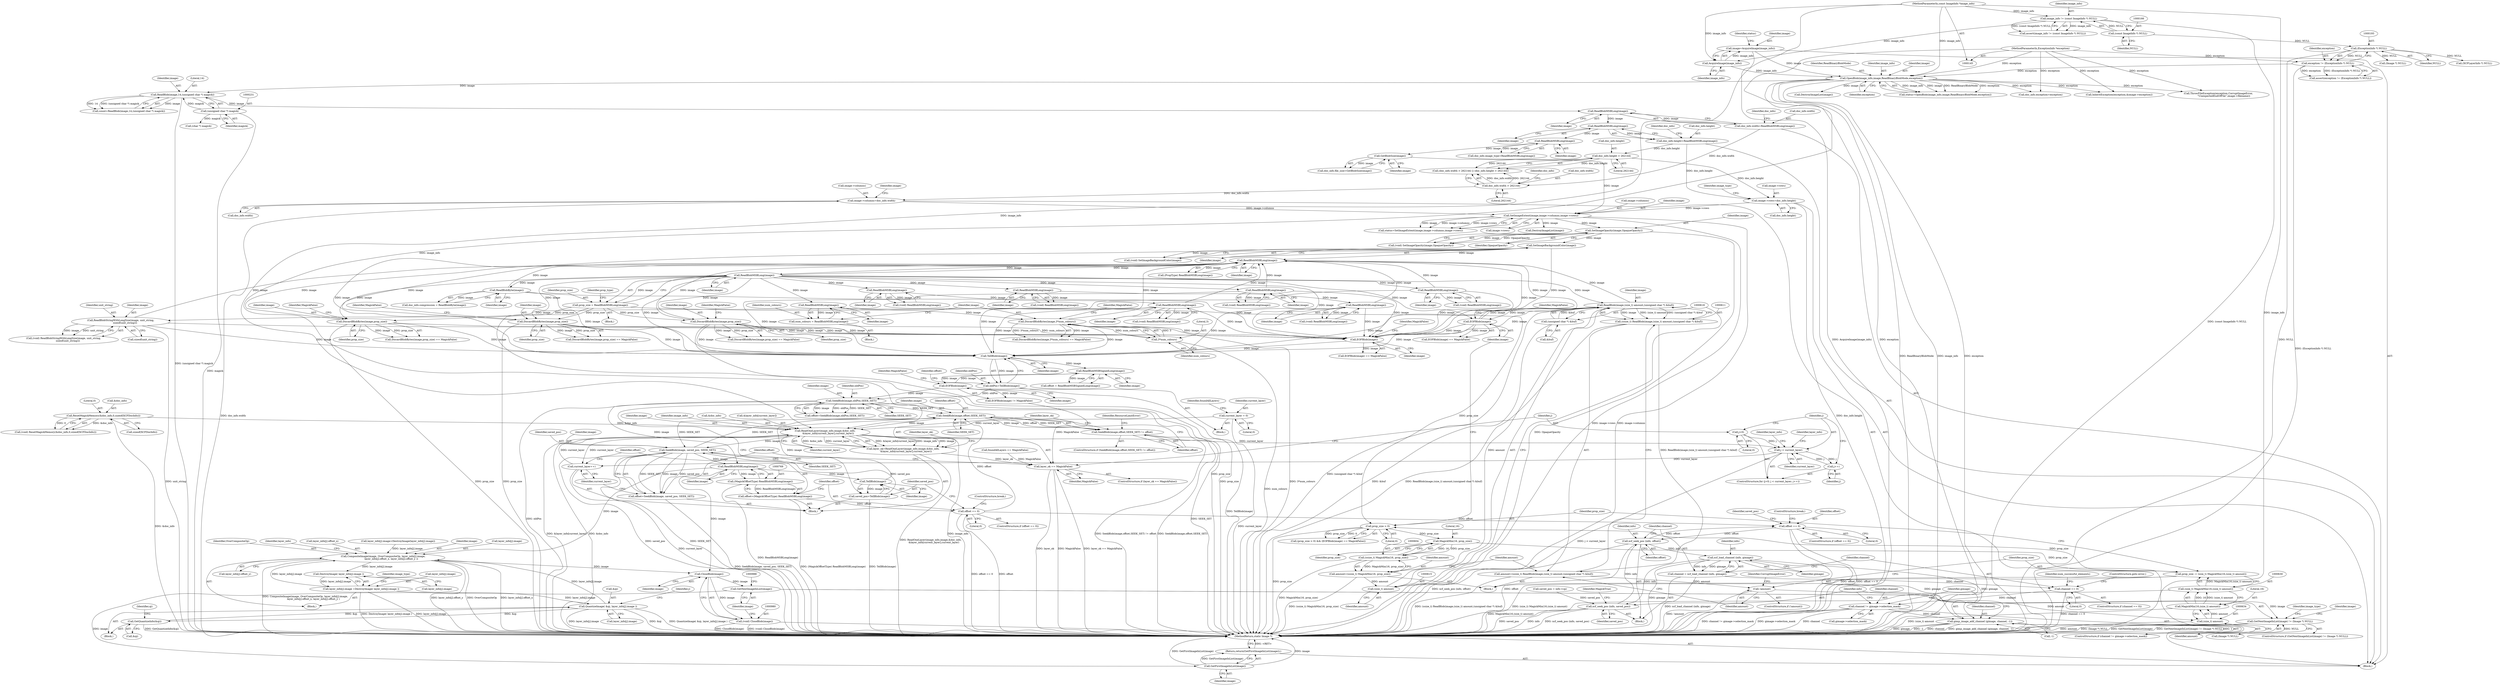 digraph "0_ImageMagick_d31fec57e9dfb0516deead2053a856e3c71e9751@pointer" {
"1000783" [label="(Call,SeekBlob(image,offset,SEEK_SET))"];
"1000779" [label="(Call,TellBlob(image))"];
"1000770" [label="(Call,ReadBlobMSBLong(image))"];
"1000718" [label="(Call,SeekBlob(image,oldPos,SEEK_SET))"];
"1000696" [label="(Call,EOFBlob(image))"];
"1000682" [label="(Call,ReadBlobMSBSignedLong(image))"];
"1000674" [label="(Call,TellBlob(image))"];
"1000383" [label="(Call,SetImageBackgroundColor(image))"];
"1000378" [label="(Call,SetImageOpacity(image,OpaqueOpacity))"];
"1000332" [label="(Call,SetImageExtent(image,image->columns,image->rows))"];
"1000318" [label="(Call,GetBlobSize(image))"];
"1000293" [label="(Call,ReadBlobMSBLong(image))"];
"1000272" [label="(Call,ReadBlobMSBLong(image))"];
"1000266" [label="(Call,ReadBlobMSBLong(image))"];
"1000227" [label="(Call,ReadBlob(image,14,(unsigned char *) magick))"];
"1000207" [label="(Call,OpenBlob(image_info,image,ReadBinaryBlobMode,exception))"];
"1000203" [label="(Call,AcquireImage(image_info))"];
"1000163" [label="(Call,image_info != (const ImageInfo *) NULL)"];
"1000146" [label="(MethodParameterIn,const ImageInfo *image_info)"];
"1000165" [label="(Call,(const ImageInfo *) NULL)"];
"1000201" [label="(Call,image=AcquireImage(image_info))"];
"1000190" [label="(Call,exception != (ExceptionInfo *) NULL)"];
"1000147" [label="(MethodParameterIn,ExceptionInfo *exception)"];
"1000192" [label="(Call,(ExceptionInfo *) NULL)"];
"1000230" [label="(Call,(unsigned char *) magick)"];
"1000295" [label="(Call,image->columns=doc_info.width)"];
"1000276" [label="(Call,doc_info.width > 262144)"];
"1000262" [label="(Call,doc_info.width=ReadBlobMSBLong(image))"];
"1000302" [label="(Call,image->rows=doc_info.height)"];
"1000281" [label="(Call,doc_info.height > 262144)"];
"1000268" [label="(Call,doc_info.height=ReadBlobMSBLong(image))"];
"1000612" [label="(Call,ReadBlob(image,(size_t) amount,(unsigned char *) &buf))"];
"1000597" [label="(Call,EOFBlob(image))"];
"1000405" [label="(Call,ReadBlobMSBLong(image))"];
"1000400" [label="(Call,ReadBlobMSBLong(image))"];
"1000391" [label="(Call,EOFBlob(image))"];
"1000518" [label="(Call,DiscardBlobBytes(image,prop_size))"];
"1000403" [label="(Call,prop_size = ReadBlobMSBLong(image))"];
"1000424" [label="(Call,DiscardBlobBytes(image,3*num_colours))"];
"1000420" [label="(Call,ReadBlobMSBLong(image))"];
"1000426" [label="(Call,3*num_colours)"];
"1000418" [label="(Call,num_colours = ReadBlobMSBLong(image))"];
"1000581" [label="(Call,ReadBlobStringWithLongSize(image, unit_string,\n           sizeof(unit_string)))"];
"1000568" [label="(Call,ReadBlobMSBLong(image))"];
"1000564" [label="(Call,ReadBlobMSBLong(image))"];
"1000504" [label="(Call,ReadBlobMSBLong(image))"];
"1000500" [label="(Call,ReadBlobMSBLong(image))"];
"1000544" [label="(Call,DiscardBlobBytes(image,prop_size))"];
"1000447" [label="(Call,ReadBlobByte(image))"];
"1000537" [label="(Call,ReadBlobMSBLong(image))"];
"1000481" [label="(Call,DiscardBlobBytes(image,prop_size))"];
"1000511" [label="(Call,ReadBlobMSBLong(image))"];
"1000614" [label="(Call,(size_t) amount)"];
"1000601" [label="(Call,amount=(ssize_t) MagickMin(16, prop_size))"];
"1000603" [label="(Call,(ssize_t) MagickMin(16, prop_size))"];
"1000605" [label="(Call,MagickMin(16, prop_size))"];
"1000593" [label="(Call,prop_size > 0)"];
"1000627" [label="(Call,prop_size -= (size_t) MagickMin(16,(size_t) amount))"];
"1000629" [label="(Call,(size_t) MagickMin(16,(size_t) amount))"];
"1000631" [label="(Call,MagickMin(16,(size_t) amount))"];
"1000633" [label="(Call,(size_t) amount)"];
"1000622" [label="(Call,!amount)"];
"1000608" [label="(Call,amount=(ssize_t) ReadBlob(image,(size_t) amount,(unsigned char *) &buf))"];
"1000610" [label="(Call,(ssize_t) ReadBlob(image,(size_t) amount,(unsigned char *) &buf))"];
"1000617" [label="(Call,(unsigned char *) &buf)"];
"1000672" [label="(Call,oldPos=TellBlob(image))"];
"1000841" [label="(Call,SeekBlob(image, saved_pos, SEEK_SET))"];
"1000793" [label="(Call,ReadOneLayer(image_info,image,&doc_info,\n        &layer_info[current_layer],current_layer))"];
"1000783" [label="(Call,SeekBlob(image,offset,SEEK_SET))"];
"1000773" [label="(Call,offset == 0)"];
"1000766" [label="(Call,offset=(MagickOffsetType) ReadBlobMSBLong(image))"];
"1000768" [label="(Call,(MagickOffsetType) ReadBlobMSBLong(image))"];
"1000251" [label="(Call,ResetMagickMemory(&doc_info,0,sizeof(XCFDocInfo)))"];
"1000660" [label="(Call,current_layer = 0)"];
"1000845" [label="(Call,current_layer++)"];
"1000813" [label="(Call,j < current_layer)"];
"1000816" [label="(Call,j++)"];
"1000810" [label="(Call,j=0)"];
"1000777" [label="(Call,saved_pos=TellBlob(image))"];
"1000782" [label="(Call,SeekBlob(image,offset,SEEK_SET) != offset)"];
"1000791" [label="(Call,layer_ok=ReadOneLayer(image_info,image,&doc_info,\n        &layer_info[current_layer],current_layer))"];
"1000804" [label="(Call,layer_ok == MagickFalse)"];
"1000941" [label="(Call,offset == 0)"];
"1000950" [label="(Call,xcf_seek_pos (info, offset))"];
"1000955" [label="(Call,xcf_load_channel (info, gimage))"];
"1000953" [label="(Call,channel = xcf_load_channel (info, gimage))"];
"1000959" [label="(Call,channel == 0)"];
"1000966" [label="(Call,channel != gimage->selection_mask)"];
"1000971" [label="(Call,gimp_image_add_channel (gimage, channel, -1))"];
"1000976" [label="(Call,xcf_seek_pos (info, saved_pos))"];
"1000868" [label="(Call,CompositeImage(image, OverCompositeOp, layer_info[j].image,\n                     layer_info[j].offset_x, layer_info[j].offset_y ))"];
"1000892" [label="(Call,DestroyImage( layer_info[j].image ))"];
"1000886" [label="(Call,layer_info[j].image =DestroyImage( layer_info[j].image ))"];
"1000912" [label="(Call,QuantizeImage( &qi, layer_info[j].image ))"];
"1000904" [label="(Call,GetQuantizeInfo(&qi))"];
"1000981" [label="(Call,CloseBlob(image))"];
"1000979" [label="(Call,(void) CloseBlob(image))"];
"1000985" [label="(Call,GetNextImageInList(image))"];
"1000984" [label="(Call,GetNextImageInList(image) != (Image *) NULL)"];
"1001004" [label="(Call,GetFirstImageInList(image))"];
"1001003" [label="(Return,return(GetFirstImageInList(image));)"];
"1000839" [label="(Call,offset=SeekBlob(image, saved_pos, SEEK_SET))"];
"1000791" [label="(Call,layer_ok=ReadOneLayer(image_info,image,&doc_info,\n        &layer_info[current_layer],current_layer))"];
"1000943" [label="(Literal,0)"];
"1000609" [label="(Identifier,amount)"];
"1000673" [label="(Identifier,oldPos)"];
"1000429" [label="(Identifier,MagickFalse)"];
"1000794" [label="(Identifier,image_info)"];
"1000294" [label="(Identifier,image)"];
"1000928" [label="(Block,)"];
"1000562" [label="(Call,(void) ReadBlobMSBLong(image))"];
"1000521" [label="(Identifier,MagickFalse)"];
"1000219" [label="(Call,DestroyImageList(image))"];
"1000240" [label="(Call,(char *) magick)"];
"1000334" [label="(Call,image->columns)"];
"1000276" [label="(Call,doc_info.width > 262144)"];
"1000986" [label="(Identifier,image)"];
"1000204" [label="(Identifier,image_info)"];
"1000392" [label="(Identifier,image)"];
"1000384" [label="(Identifier,image)"];
"1000621" [label="(ControlStructure,if (!amount))"];
"1000981" [label="(Call,CloseBlob(image))"];
"1000613" [label="(Identifier,image)"];
"1000547" [label="(Identifier,MagickFalse)"];
"1000842" [label="(Identifier,image)"];
"1000811" [label="(Identifier,j)"];
"1000953" [label="(Call,channel = xcf_load_channel (info, gimage))"];
"1000447" [label="(Call,ReadBlobByte(image))"];
"1000579" [label="(Call,(void) ReadBlobStringWithLongSize(image, unit_string,\n           sizeof(unit_string)))"];
"1000581" [label="(Call,ReadBlobStringWithLongSize(image, unit_string,\n           sizeof(unit_string)))"];
"1000254" [label="(Literal,0)"];
"1000296" [label="(Call,image->columns)"];
"1000682" [label="(Call,ReadBlobMSBSignedLong(image))"];
"1000211" [label="(Identifier,exception)"];
"1000806" [label="(Identifier,MagickFalse)"];
"1000383" [label="(Call,SetImageBackgroundColor(image))"];
"1000337" [label="(Call,image->rows)"];
"1000566" [label="(Call,(void) ReadBlobMSBLong(image))"];
"1000629" [label="(Call,(size_t) MagickMin(16,(size_t) amount))"];
"1000802" [label="(Identifier,current_layer)"];
"1000222" [label="(Call,(Image *) NULL)"];
"1000786" [label="(Identifier,SEEK_SET)"];
"1000821" [label="(Identifier,layer_info)"];
"1000983" [label="(ControlStructure,if (GetNextImageInList(image) != (Image *) NULL))"];
"1000376" [label="(Call,(void) SetImageOpacity(image,OpaqueOpacity))"];
"1000787" [label="(Identifier,offset)"];
"1000314" [label="(Call,doc_info.file_size=GetBlobSize(image))"];
"1000502" [label="(Call,(void) ReadBlobMSBLong(image))"];
"1000960" [label="(Identifier,channel)"];
"1000675" [label="(Identifier,image)"];
"1000268" [label="(Call,doc_info.height=ReadBlobMSBLong(image))"];
"1000249" [label="(Call,(void) ResetMagickMemory(&doc_info,0,sizeof(XCFDocInfo)))"];
"1000904" [label="(Call,GetQuantizeInfo(&qi))"];
"1000192" [label="(Call,(ExceptionInfo *) NULL)"];
"1000252" [label="(Call,&doc_info)"];
"1000546" [label="(Identifier,prop_size)"];
"1000957" [label="(Identifier,gimage)"];
"1000951" [label="(Identifier,info)"];
"1000869" [label="(Identifier,image)"];
"1000665" [label="(Identifier,foundAllLayers)"];
"1000282" [label="(Call,doc_info.height)"];
"1000228" [label="(Identifier,image)"];
"1000448" [label="(Identifier,image)"];
"1000982" [label="(Identifier,image)"];
"1000867" [label="(Block,)"];
"1000394" [label="(Block,)"];
"1000909" [label="(Identifier,qi)"];
"1000804" [label="(Call,layer_ok == MagickFalse)"];
"1000483" [label="(Identifier,prop_size)"];
"1000538" [label="(Identifier,image)"];
"1000270" [label="(Identifier,doc_info)"];
"1000913" [label="(Call,&qi)"];
"1000537" [label="(Call,ReadBlobMSBLong(image))"];
"1000945" [label="(Call,saved_pos = info->cp)"];
"1000594" [label="(Identifier,prop_size)"];
"1000608" [label="(Call,amount=(ssize_t) ReadBlob(image,(size_t) amount,(unsigned char *) &buf))"];
"1000839" [label="(Call,offset=SeekBlob(image, saved_pos, SEEK_SET))"];
"1000840" [label="(Identifier,offset)"];
"1000979" [label="(Call,(void) CloseBlob(image))"];
"1000766" [label="(Call,offset=(MagickOffsetType) ReadBlobMSBLong(image))"];
"1000795" [label="(Identifier,image)"];
"1000511" [label="(Call,ReadBlobMSBLong(image))"];
"1000796" [label="(Call,&doc_info)"];
"1000418" [label="(Call,num_colours = ReadBlobMSBLong(image))"];
"1000205" [label="(Call,status=OpenBlob(image_info,image,ReadBinaryBlobMode,exception))"];
"1000661" [label="(Identifier,current_layer)"];
"1000592" [label="(Call,(prop_size > 0) && (EOFBlob(image) == MagickFalse))"];
"1000956" [label="(Identifier,info)"];
"1000605" [label="(Call,MagickMin(16, prop_size))"];
"1000793" [label="(Call,ReadOneLayer(image_info,image,&doc_info,\n        &layer_info[current_layer],current_layer))"];
"1000628" [label="(Identifier,prop_size)"];
"1000535" [label="(Call,(void) ReadBlobMSBLong(image))"];
"1000602" [label="(Identifier,amount)"];
"1000568" [label="(Call,ReadBlobMSBLong(image))"];
"1000708" [label="(Call,foundAllLayers == MagickFalse)"];
"1000295" [label="(Call,image->columns=doc_info.width)"];
"1000425" [label="(Identifier,image)"];
"1000784" [label="(Identifier,image)"];
"1000831" [label="(Identifier,layer_info)"];
"1000498" [label="(Call,(void) ReadBlobMSBLong(image))"];
"1000927" [label="(Identifier,MagickTrue)"];
"1000420" [label="(Call,ReadBlobMSBLong(image))"];
"1000482" [label="(Identifier,image)"];
"1000481" [label="(Call,DiscardBlobBytes(image,prop_size))"];
"1000191" [label="(Identifier,exception)"];
"1000167" [label="(Identifier,NULL)"];
"1000859" [label="(Identifier,j)"];
"1000843" [label="(Identifier,saved_pos)"];
"1000190" [label="(Call,exception != (ExceptionInfo *) NULL)"];
"1000810" [label="(Call,j=0)"];
"1000512" [label="(Identifier,image)"];
"1000633" [label="(Call,(size_t) amount)"];
"1000789" [label="(Identifier,ResourceLimitError)"];
"1000962" [label="(ControlStructure,goto error;)"];
"1000940" [label="(ControlStructure,if (offset == 0))"];
"1000768" [label="(Call,(MagickOffsetType) ReadBlobMSBLong(image))"];
"1000612" [label="(Call,ReadBlob(image,(size_t) amount,(unsigned char *) &buf))"];
"1000225" [label="(Call,count=ReadBlob(image,14,(unsigned char *) magick))"];
"1000775" [label="(Literal,0)"];
"1000658" [label="(Block,)"];
"1000900" [label="(Identifier,image_type)"];
"1000700" [label="(Call,ThrowFileException(exception,CorruptImageError,\n              \"UnexpectedEndOfFile\",image->filename))"];
"1000871" [label="(Call,layer_info[j].image)"];
"1000695" [label="(Call,EOFBlob(image) != MagickFalse)"];
"1000400" [label="(Call,ReadBlobMSBLong(image))"];
"1000780" [label="(Identifier,image)"];
"1000977" [label="(Identifier,info)"];
"1000616" [label="(Identifier,amount)"];
"1000985" [label="(Call,GetNextImageInList(image))"];
"1000966" [label="(Call,channel != gimage->selection_mask)"];
"1000870" [label="(Identifier,OverCompositeOp)"];
"1000206" [label="(Identifier,status)"];
"1000846" [label="(Identifier,current_layer)"];
"1000803" [label="(ControlStructure,if (layer_ok == MagickFalse))"];
"1000955" [label="(Call,xcf_load_channel (info, gimage))"];
"1000544" [label="(Call,DiscardBlobBytes(image,prop_size))"];
"1000257" [label="(Call,doc_info.exception=exception)"];
"1000805" [label="(Identifier,layer_ok)"];
"1000868" [label="(Call,CompositeImage(image, OverCompositeOp, layer_info[j].image,\n                     layer_info[j].offset_x, layer_info[j].offset_y ))"];
"1000893" [label="(Call,layer_info[j].image)"];
"1000424" [label="(Call,DiscardBlobBytes(image,3*num_colours))"];
"1000777" [label="(Call,saved_pos=TellBlob(image))"];
"1000319" [label="(Identifier,image)"];
"1000844" [label="(Identifier,SEEK_SET)"];
"1000781" [label="(ControlStructure,if (SeekBlob(image,offset,SEEK_SET) != offset))"];
"1000210" [label="(Identifier,ReadBinaryBlobMode)"];
"1000391" [label="(Call,EOFBlob(image))"];
"1000672" [label="(Call,oldPos=TellBlob(image))"];
"1000519" [label="(Identifier,image)"];
"1000421" [label="(Identifier,image)"];
"1000403" [label="(Call,prop_size = ReadBlobMSBLong(image))"];
"1000972" [label="(Identifier,gimage)"];
"1001005" [label="(Identifier,image)"];
"1000208" [label="(Identifier,image_info)"];
"1000163" [label="(Call,image_info != (const ImageInfo *) NULL)"];
"1000603" [label="(Call,(ssize_t) MagickMin(16, prop_size))"];
"1000798" [label="(Call,&layer_info[current_layer])"];
"1000778" [label="(Identifier,saved_pos)"];
"1000720" [label="(Identifier,oldPos)"];
"1000545" [label="(Identifier,image)"];
"1000378" [label="(Call,SetImageOpacity(image,OpaqueOpacity))"];
"1000405" [label="(Call,ReadBlobMSBLong(image))"];
"1000976" [label="(Call,xcf_seek_pos (info, saved_pos))"];
"1000289" [label="(Call,doc_info.image_type=ReadBlobMSBLong(image))"];
"1000505" [label="(Identifier,image)"];
"1000310" [label="(Identifier,image_type)"];
"1000500" [label="(Call,ReadBlobMSBLong(image))"];
"1000771" [label="(Identifier,image)"];
"1000600" [label="(Block,)"];
"1000148" [label="(Block,)"];
"1000785" [label="(Identifier,offset)"];
"1000345" [label="(Call,InheritException(exception,&image->exception))"];
"1000767" [label="(Identifier,offset)"];
"1000293" [label="(Call,ReadBlobMSBLong(image))"];
"1000779" [label="(Call,TellBlob(image))"];
"1000813" [label="(Call,j < current_layer)"];
"1000509" [label="(Call,(void) ReadBlobMSBLong(image))"];
"1000625" [label="(Identifier,CorruptImageError)"];
"1000584" [label="(Call,sizeof(unit_string))"];
"1000569" [label="(Identifier,image)"];
"1000782" [label="(Call,SeekBlob(image,offset,SEEK_SET) != offset)"];
"1000993" [label="(Identifier,image)"];
"1000631" [label="(Call,MagickMin(16,(size_t) amount))"];
"1000770" [label="(Call,ReadBlobMSBLong(image))"];
"1000958" [label="(ControlStructure,if (channel == 0))"];
"1000404" [label="(Identifier,prop_size)"];
"1000281" [label="(Call,doc_info.height > 262144)"];
"1000614" [label="(Call,(size_t) amount)"];
"1000207" [label="(Call,OpenBlob(image_info,image,ReadBinaryBlobMode,exception))"];
"1000718" [label="(Call,SeekBlob(image,oldPos,SEEK_SET))"];
"1000273" [label="(Identifier,image)"];
"1000632" [label="(Literal,16)"];
"1000147" [label="(MethodParameterIn,ExceptionInfo *exception)"];
"1000964" [label="(Identifier,num_successful_elements)"];
"1000660" [label="(Call,current_layer = 0)"];
"1000423" [label="(Call,DiscardBlobBytes(image,3*num_colours) == MagickFalse)"];
"1000841" [label="(Call,SeekBlob(image, saved_pos, SEEK_SET))"];
"1000501" [label="(Identifier,image)"];
"1000617" [label="(Call,(unsigned char *) &buf)"];
"1000815" [label="(Identifier,current_layer)"];
"1000902" [label="(Block,)"];
"1000681" [label="(Identifier,offset)"];
"1000697" [label="(Identifier,image)"];
"1000635" [label="(Identifier,amount)"];
"1000776" [label="(ControlStructure,break;)"];
"1000889" [label="(Identifier,layer_info)"];
"1000232" [label="(Identifier,magick)"];
"1000696" [label="(Call,EOFBlob(image))"];
"1000597" [label="(Call,EOFBlob(image))"];
"1000606" [label="(Literal,16)"];
"1000255" [label="(Call,sizeof(XCFDocInfo))"];
"1000978" [label="(Identifier,saved_pos)"];
"1000662" [label="(Literal,0)"];
"1000886" [label="(Call,layer_info[j].image =DestroyImage( layer_info[j].image ))"];
"1000973" [label="(Identifier,channel)"];
"1000443" [label="(Call,doc_info.compression = ReadBlobByte(image))"];
"1000809" [label="(ControlStructure,for (j=0; j < current_layer; j++))"];
"1000721" [label="(Identifier,SEEK_SET)"];
"1000816" [label="(Call,j++)"];
"1000209" [label="(Identifier,image)"];
"1000987" [label="(Call,(Image *) NULL)"];
"1000262" [label="(Call,doc_info.width=ReadBlobMSBLong(image))"];
"1000946" [label="(Identifier,saved_pos)"];
"1000719" [label="(Identifier,image)"];
"1000674" [label="(Call,TellBlob(image))"];
"1000716" [label="(Call,offset=SeekBlob(image,oldPos,SEEK_SET))"];
"1000564" [label="(Call,ReadBlobMSBLong(image))"];
"1000876" [label="(Call,layer_info[j].offset_x)"];
"1000984" [label="(Call,GetNextImageInList(image) != (Image *) NULL)"];
"1000230" [label="(Call,(unsigned char *) magick)"];
"1000623" [label="(Identifier,amount)"];
"1000683" [label="(Identifier,image)"];
"1000974" [label="(Call,-1)"];
"1000598" [label="(Identifier,image)"];
"1000201" [label="(Call,image=AcquireImage(image_info))"];
"1001003" [label="(Return,return(GetFirstImageInList(image));)"];
"1000189" [label="(Call,assert(exception != (ExceptionInfo *) NULL))"];
"1000269" [label="(Call,doc_info.height)"];
"1000817" [label="(Identifier,j)"];
"1000698" [label="(Identifier,MagickFalse)"];
"1000814" [label="(Identifier,j)"];
"1000772" [label="(ControlStructure,if (offset == 0))"];
"1000275" [label="(Call,(doc_info.width > 262144) || (doc_info.height > 262144))"];
"1000504" [label="(Call,ReadBlobMSBLong(image))"];
"1000950" [label="(Call,xcf_seek_pos (info, offset))"];
"1000398" [label="(Call,(PropType) ReadBlobMSBLong(image))"];
"1000419" [label="(Identifier,num_colours)"];
"1000627" [label="(Call,prop_size -= (size_t) MagickMin(16,(size_t) amount))"];
"1000792" [label="(Identifier,layer_ok)"];
"1000607" [label="(Identifier,prop_size)"];
"1000596" [label="(Call,EOFBlob(image) == MagickFalse)"];
"1000996" [label="(Identifier,image_type)"];
"1000303" [label="(Call,image->rows)"];
"1000304" [label="(Identifier,image)"];
"1000480" [label="(Call,DiscardBlobBytes(image,prop_size) == MagickFalse)"];
"1000283" [label="(Identifier,doc_info)"];
"1000484" [label="(Identifier,MagickFalse)"];
"1000333" [label="(Identifier,image)"];
"1000227" [label="(Call,ReadBlob(image,14,(unsigned char *) magick))"];
"1000593" [label="(Call,prop_size > 0)"];
"1000905" [label="(Call,&qi)"];
"1000543" [label="(Call,DiscardBlobBytes(image,prop_size) == MagickFalse)"];
"1000915" [label="(Call,layer_info[j].image)"];
"1000967" [label="(Identifier,channel)"];
"1000912" [label="(Call,QuantizeImage( &qi, layer_info[j].image ))"];
"1000595" [label="(Literal,0)"];
"1000272" [label="(Call,ReadBlobMSBLong(image))"];
"1000251" [label="(Call,ResetMagickMemory(&doc_info,0,sizeof(XCFDocInfo)))"];
"1000941" [label="(Call,offset == 0)"];
"1000783" [label="(Call,SeekBlob(image,offset,SEEK_SET))"];
"1000773" [label="(Call,offset == 0)"];
"1000401" [label="(Identifier,image)"];
"1000565" [label="(Identifier,image)"];
"1000203" [label="(Call,AcquireImage(image_info))"];
"1000390" [label="(Call,EOFBlob(image) == MagickFalse)"];
"1000599" [label="(Identifier,MagickFalse)"];
"1000845" [label="(Call,current_layer++)"];
"1000622" [label="(Call,!amount)"];
"1000162" [label="(Call,assert(image_info != (const ImageInfo *) NULL))"];
"1000517" [label="(Call,DiscardBlobBytes(image,prop_size) == MagickFalse)"];
"1000954" [label="(Identifier,channel)"];
"1000680" [label="(Call,offset = ReadBlobMSBSignedLong(image))"];
"1000299" [label="(Call,doc_info.width)"];
"1000267" [label="(Identifier,image)"];
"1000971" [label="(Call,gimp_image_add_channel (gimage, channel, -1))"];
"1000285" [label="(Literal,262144)"];
"1000944" [label="(ControlStructure,break;)"];
"1000352" [label="(Call,DestroyImageList(image))"];
"1000164" [label="(Identifier,image_info)"];
"1000619" [label="(Call,&buf)"];
"1000881" [label="(Call,layer_info[j].offset_y)"];
"1000165" [label="(Call,(const ImageInfo *) NULL)"];
"1000146" [label="(MethodParameterIn,const ImageInfo *image_info)"];
"1000393" [label="(Identifier,MagickFalse)"];
"1000194" [label="(Identifier,NULL)"];
"1000774" [label="(Identifier,offset)"];
"1000601" [label="(Call,amount=(ssize_t) MagickMin(16, prop_size))"];
"1000961" [label="(Literal,0)"];
"1000379" [label="(Identifier,image)"];
"1000306" [label="(Call,doc_info.height)"];
"1000818" [label="(Call,layer_info[j].image=DestroyImage(layer_info[j].image))"];
"1000812" [label="(Literal,0)"];
"1000280" [label="(Literal,262144)"];
"1000416" [label="(Block,)"];
"1000330" [label="(Call,status=SetImageExtent(image,image->columns,image->rows))"];
"1000610" [label="(Call,(ssize_t) ReadBlob(image,(size_t) amount,(unsigned char *) &buf))"];
"1000965" [label="(ControlStructure,if (channel != gimage->selection_mask))"];
"1000520" [label="(Identifier,prop_size)"];
"1000746" [label="(Call,(XCFLayerInfo *) NULL)"];
"1000518" [label="(Call,DiscardBlobBytes(image,prop_size))"];
"1000277" [label="(Call,doc_info.width)"];
"1000583" [label="(Identifier,unit_string)"];
"1000892" [label="(Call,DestroyImage( layer_info[j].image ))"];
"1000408" [label="(Identifier,prop_type)"];
"1000427" [label="(Literal,3)"];
"1000381" [label="(Call,(void) SetImageBackgroundColor(image))"];
"1001006" [label="(MethodReturn,static Image *)"];
"1000942" [label="(Identifier,offset)"];
"1001004" [label="(Call,GetFirstImageInList(image))"];
"1000380" [label="(Identifier,OpaqueOpacity)"];
"1000318" [label="(Call,GetBlobSize(image))"];
"1000229" [label="(Literal,14)"];
"1000278" [label="(Identifier,doc_info)"];
"1000426" [label="(Call,3*num_colours)"];
"1000302" [label="(Call,image->rows=doc_info.height)"];
"1000202" [label="(Identifier,image)"];
"1000406" [label="(Identifier,image)"];
"1000968" [label="(Call,gimage->selection_mask)"];
"1000952" [label="(Identifier,offset)"];
"1000428" [label="(Identifier,num_colours)"];
"1000887" [label="(Call,layer_info[j].image)"];
"1000332" [label="(Call,SetImageExtent(image,image->columns,image->rows))"];
"1000266" [label="(Call,ReadBlobMSBLong(image))"];
"1000263" [label="(Call,doc_info.width)"];
"1000762" [label="(Block,)"];
"1000959" [label="(Call,channel == 0)"];
"1000582" [label="(Identifier,image)"];
"1000783" -> "1000782"  [label="AST: "];
"1000783" -> "1000786"  [label="CFG: "];
"1000784" -> "1000783"  [label="AST: "];
"1000785" -> "1000783"  [label="AST: "];
"1000786" -> "1000783"  [label="AST: "];
"1000787" -> "1000783"  [label="CFG: "];
"1000783" -> "1000782"  [label="DDG: image"];
"1000783" -> "1000782"  [label="DDG: offset"];
"1000783" -> "1000782"  [label="DDG: SEEK_SET"];
"1000779" -> "1000783"  [label="DDG: image"];
"1000773" -> "1000783"  [label="DDG: offset"];
"1000841" -> "1000783"  [label="DDG: SEEK_SET"];
"1000718" -> "1000783"  [label="DDG: SEEK_SET"];
"1000783" -> "1000793"  [label="DDG: image"];
"1000783" -> "1000841"  [label="DDG: SEEK_SET"];
"1000779" -> "1000777"  [label="AST: "];
"1000779" -> "1000780"  [label="CFG: "];
"1000780" -> "1000779"  [label="AST: "];
"1000777" -> "1000779"  [label="CFG: "];
"1000779" -> "1000777"  [label="DDG: image"];
"1000770" -> "1000779"  [label="DDG: image"];
"1000770" -> "1000768"  [label="AST: "];
"1000770" -> "1000771"  [label="CFG: "];
"1000771" -> "1000770"  [label="AST: "];
"1000768" -> "1000770"  [label="CFG: "];
"1000770" -> "1000768"  [label="DDG: image"];
"1000718" -> "1000770"  [label="DDG: image"];
"1000841" -> "1000770"  [label="DDG: image"];
"1000770" -> "1000868"  [label="DDG: image"];
"1000770" -> "1000981"  [label="DDG: image"];
"1000718" -> "1000716"  [label="AST: "];
"1000718" -> "1000721"  [label="CFG: "];
"1000719" -> "1000718"  [label="AST: "];
"1000720" -> "1000718"  [label="AST: "];
"1000721" -> "1000718"  [label="AST: "];
"1000716" -> "1000718"  [label="CFG: "];
"1000718" -> "1001006"  [label="DDG: SEEK_SET"];
"1000718" -> "1001006"  [label="DDG: oldPos"];
"1000718" -> "1000716"  [label="DDG: image"];
"1000718" -> "1000716"  [label="DDG: oldPos"];
"1000718" -> "1000716"  [label="DDG: SEEK_SET"];
"1000696" -> "1000718"  [label="DDG: image"];
"1000672" -> "1000718"  [label="DDG: oldPos"];
"1000696" -> "1000695"  [label="AST: "];
"1000696" -> "1000697"  [label="CFG: "];
"1000697" -> "1000696"  [label="AST: "];
"1000698" -> "1000696"  [label="CFG: "];
"1000696" -> "1000682"  [label="DDG: image"];
"1000696" -> "1000695"  [label="DDG: image"];
"1000682" -> "1000696"  [label="DDG: image"];
"1000682" -> "1000680"  [label="AST: "];
"1000682" -> "1000683"  [label="CFG: "];
"1000683" -> "1000682"  [label="AST: "];
"1000680" -> "1000682"  [label="CFG: "];
"1000682" -> "1000680"  [label="DDG: image"];
"1000674" -> "1000682"  [label="DDG: image"];
"1000674" -> "1000672"  [label="AST: "];
"1000674" -> "1000675"  [label="CFG: "];
"1000675" -> "1000674"  [label="AST: "];
"1000672" -> "1000674"  [label="CFG: "];
"1000674" -> "1000672"  [label="DDG: image"];
"1000383" -> "1000674"  [label="DDG: image"];
"1000612" -> "1000674"  [label="DDG: image"];
"1000391" -> "1000674"  [label="DDG: image"];
"1000518" -> "1000674"  [label="DDG: image"];
"1000424" -> "1000674"  [label="DDG: image"];
"1000581" -> "1000674"  [label="DDG: image"];
"1000504" -> "1000674"  [label="DDG: image"];
"1000544" -> "1000674"  [label="DDG: image"];
"1000447" -> "1000674"  [label="DDG: image"];
"1000537" -> "1000674"  [label="DDG: image"];
"1000481" -> "1000674"  [label="DDG: image"];
"1000568" -> "1000674"  [label="DDG: image"];
"1000597" -> "1000674"  [label="DDG: image"];
"1000405" -> "1000674"  [label="DDG: image"];
"1000511" -> "1000674"  [label="DDG: image"];
"1000383" -> "1000381"  [label="AST: "];
"1000383" -> "1000384"  [label="CFG: "];
"1000384" -> "1000383"  [label="AST: "];
"1000381" -> "1000383"  [label="CFG: "];
"1000383" -> "1000381"  [label="DDG: image"];
"1000378" -> "1000383"  [label="DDG: image"];
"1000383" -> "1000391"  [label="DDG: image"];
"1000383" -> "1000400"  [label="DDG: image"];
"1000378" -> "1000376"  [label="AST: "];
"1000378" -> "1000380"  [label="CFG: "];
"1000379" -> "1000378"  [label="AST: "];
"1000380" -> "1000378"  [label="AST: "];
"1000376" -> "1000378"  [label="CFG: "];
"1000378" -> "1001006"  [label="DDG: OpaqueOpacity"];
"1000378" -> "1000376"  [label="DDG: image"];
"1000378" -> "1000376"  [label="DDG: OpaqueOpacity"];
"1000332" -> "1000378"  [label="DDG: image"];
"1000332" -> "1000330"  [label="AST: "];
"1000332" -> "1000337"  [label="CFG: "];
"1000333" -> "1000332"  [label="AST: "];
"1000334" -> "1000332"  [label="AST: "];
"1000337" -> "1000332"  [label="AST: "];
"1000330" -> "1000332"  [label="CFG: "];
"1000332" -> "1001006"  [label="DDG: image->columns"];
"1000332" -> "1001006"  [label="DDG: image->rows"];
"1000332" -> "1000330"  [label="DDG: image"];
"1000332" -> "1000330"  [label="DDG: image->columns"];
"1000332" -> "1000330"  [label="DDG: image->rows"];
"1000318" -> "1000332"  [label="DDG: image"];
"1000295" -> "1000332"  [label="DDG: image->columns"];
"1000302" -> "1000332"  [label="DDG: image->rows"];
"1000332" -> "1000352"  [label="DDG: image"];
"1000318" -> "1000314"  [label="AST: "];
"1000318" -> "1000319"  [label="CFG: "];
"1000319" -> "1000318"  [label="AST: "];
"1000314" -> "1000318"  [label="CFG: "];
"1000318" -> "1000314"  [label="DDG: image"];
"1000293" -> "1000318"  [label="DDG: image"];
"1000293" -> "1000289"  [label="AST: "];
"1000293" -> "1000294"  [label="CFG: "];
"1000294" -> "1000293"  [label="AST: "];
"1000289" -> "1000293"  [label="CFG: "];
"1000293" -> "1000289"  [label="DDG: image"];
"1000272" -> "1000293"  [label="DDG: image"];
"1000272" -> "1000268"  [label="AST: "];
"1000272" -> "1000273"  [label="CFG: "];
"1000273" -> "1000272"  [label="AST: "];
"1000268" -> "1000272"  [label="CFG: "];
"1000272" -> "1000268"  [label="DDG: image"];
"1000266" -> "1000272"  [label="DDG: image"];
"1000266" -> "1000262"  [label="AST: "];
"1000266" -> "1000267"  [label="CFG: "];
"1000267" -> "1000266"  [label="AST: "];
"1000262" -> "1000266"  [label="CFG: "];
"1000266" -> "1000262"  [label="DDG: image"];
"1000227" -> "1000266"  [label="DDG: image"];
"1000227" -> "1000225"  [label="AST: "];
"1000227" -> "1000230"  [label="CFG: "];
"1000228" -> "1000227"  [label="AST: "];
"1000229" -> "1000227"  [label="AST: "];
"1000230" -> "1000227"  [label="AST: "];
"1000225" -> "1000227"  [label="CFG: "];
"1000227" -> "1001006"  [label="DDG: (unsigned char *) magick"];
"1000227" -> "1000225"  [label="DDG: image"];
"1000227" -> "1000225"  [label="DDG: 14"];
"1000227" -> "1000225"  [label="DDG: (unsigned char *) magick"];
"1000207" -> "1000227"  [label="DDG: image"];
"1000230" -> "1000227"  [label="DDG: magick"];
"1000207" -> "1000205"  [label="AST: "];
"1000207" -> "1000211"  [label="CFG: "];
"1000208" -> "1000207"  [label="AST: "];
"1000209" -> "1000207"  [label="AST: "];
"1000210" -> "1000207"  [label="AST: "];
"1000211" -> "1000207"  [label="AST: "];
"1000205" -> "1000207"  [label="CFG: "];
"1000207" -> "1001006"  [label="DDG: ReadBinaryBlobMode"];
"1000207" -> "1001006"  [label="DDG: image_info"];
"1000207" -> "1001006"  [label="DDG: exception"];
"1000207" -> "1000205"  [label="DDG: image_info"];
"1000207" -> "1000205"  [label="DDG: image"];
"1000207" -> "1000205"  [label="DDG: ReadBinaryBlobMode"];
"1000207" -> "1000205"  [label="DDG: exception"];
"1000203" -> "1000207"  [label="DDG: image_info"];
"1000146" -> "1000207"  [label="DDG: image_info"];
"1000201" -> "1000207"  [label="DDG: image"];
"1000190" -> "1000207"  [label="DDG: exception"];
"1000147" -> "1000207"  [label="DDG: exception"];
"1000207" -> "1000219"  [label="DDG: image"];
"1000207" -> "1000257"  [label="DDG: exception"];
"1000207" -> "1000345"  [label="DDG: exception"];
"1000207" -> "1000700"  [label="DDG: exception"];
"1000207" -> "1000793"  [label="DDG: image_info"];
"1000203" -> "1000201"  [label="AST: "];
"1000203" -> "1000204"  [label="CFG: "];
"1000204" -> "1000203"  [label="AST: "];
"1000201" -> "1000203"  [label="CFG: "];
"1000203" -> "1000201"  [label="DDG: image_info"];
"1000163" -> "1000203"  [label="DDG: image_info"];
"1000146" -> "1000203"  [label="DDG: image_info"];
"1000163" -> "1000162"  [label="AST: "];
"1000163" -> "1000165"  [label="CFG: "];
"1000164" -> "1000163"  [label="AST: "];
"1000165" -> "1000163"  [label="AST: "];
"1000162" -> "1000163"  [label="CFG: "];
"1000163" -> "1001006"  [label="DDG: (const ImageInfo *) NULL"];
"1000163" -> "1000162"  [label="DDG: image_info"];
"1000163" -> "1000162"  [label="DDG: (const ImageInfo *) NULL"];
"1000146" -> "1000163"  [label="DDG: image_info"];
"1000165" -> "1000163"  [label="DDG: NULL"];
"1000146" -> "1000145"  [label="AST: "];
"1000146" -> "1001006"  [label="DDG: image_info"];
"1000146" -> "1000793"  [label="DDG: image_info"];
"1000165" -> "1000167"  [label="CFG: "];
"1000166" -> "1000165"  [label="AST: "];
"1000167" -> "1000165"  [label="AST: "];
"1000165" -> "1000192"  [label="DDG: NULL"];
"1000201" -> "1000148"  [label="AST: "];
"1000202" -> "1000201"  [label="AST: "];
"1000206" -> "1000201"  [label="CFG: "];
"1000201" -> "1001006"  [label="DDG: AcquireImage(image_info)"];
"1000190" -> "1000189"  [label="AST: "];
"1000190" -> "1000192"  [label="CFG: "];
"1000191" -> "1000190"  [label="AST: "];
"1000192" -> "1000190"  [label="AST: "];
"1000189" -> "1000190"  [label="CFG: "];
"1000190" -> "1001006"  [label="DDG: (ExceptionInfo *) NULL"];
"1000190" -> "1000189"  [label="DDG: exception"];
"1000190" -> "1000189"  [label="DDG: (ExceptionInfo *) NULL"];
"1000147" -> "1000190"  [label="DDG: exception"];
"1000192" -> "1000190"  [label="DDG: NULL"];
"1000147" -> "1000145"  [label="AST: "];
"1000147" -> "1001006"  [label="DDG: exception"];
"1000147" -> "1000257"  [label="DDG: exception"];
"1000147" -> "1000345"  [label="DDG: exception"];
"1000147" -> "1000700"  [label="DDG: exception"];
"1000192" -> "1000194"  [label="CFG: "];
"1000193" -> "1000192"  [label="AST: "];
"1000194" -> "1000192"  [label="AST: "];
"1000192" -> "1001006"  [label="DDG: NULL"];
"1000192" -> "1000222"  [label="DDG: NULL"];
"1000192" -> "1000746"  [label="DDG: NULL"];
"1000230" -> "1000232"  [label="CFG: "];
"1000231" -> "1000230"  [label="AST: "];
"1000232" -> "1000230"  [label="AST: "];
"1000230" -> "1001006"  [label="DDG: magick"];
"1000230" -> "1000240"  [label="DDG: magick"];
"1000295" -> "1000148"  [label="AST: "];
"1000295" -> "1000299"  [label="CFG: "];
"1000296" -> "1000295"  [label="AST: "];
"1000299" -> "1000295"  [label="AST: "];
"1000304" -> "1000295"  [label="CFG: "];
"1000295" -> "1001006"  [label="DDG: doc_info.width"];
"1000276" -> "1000295"  [label="DDG: doc_info.width"];
"1000276" -> "1000275"  [label="AST: "];
"1000276" -> "1000280"  [label="CFG: "];
"1000277" -> "1000276"  [label="AST: "];
"1000280" -> "1000276"  [label="AST: "];
"1000283" -> "1000276"  [label="CFG: "];
"1000275" -> "1000276"  [label="CFG: "];
"1000276" -> "1000275"  [label="DDG: doc_info.width"];
"1000276" -> "1000275"  [label="DDG: 262144"];
"1000262" -> "1000276"  [label="DDG: doc_info.width"];
"1000262" -> "1000148"  [label="AST: "];
"1000263" -> "1000262"  [label="AST: "];
"1000270" -> "1000262"  [label="CFG: "];
"1000302" -> "1000148"  [label="AST: "];
"1000302" -> "1000306"  [label="CFG: "];
"1000303" -> "1000302"  [label="AST: "];
"1000306" -> "1000302"  [label="AST: "];
"1000310" -> "1000302"  [label="CFG: "];
"1000302" -> "1001006"  [label="DDG: doc_info.height"];
"1000281" -> "1000302"  [label="DDG: doc_info.height"];
"1000268" -> "1000302"  [label="DDG: doc_info.height"];
"1000281" -> "1000275"  [label="AST: "];
"1000281" -> "1000285"  [label="CFG: "];
"1000282" -> "1000281"  [label="AST: "];
"1000285" -> "1000281"  [label="AST: "];
"1000275" -> "1000281"  [label="CFG: "];
"1000281" -> "1000275"  [label="DDG: doc_info.height"];
"1000281" -> "1000275"  [label="DDG: 262144"];
"1000268" -> "1000281"  [label="DDG: doc_info.height"];
"1000268" -> "1000148"  [label="AST: "];
"1000269" -> "1000268"  [label="AST: "];
"1000278" -> "1000268"  [label="CFG: "];
"1000612" -> "1000610"  [label="AST: "];
"1000612" -> "1000617"  [label="CFG: "];
"1000613" -> "1000612"  [label="AST: "];
"1000614" -> "1000612"  [label="AST: "];
"1000617" -> "1000612"  [label="AST: "];
"1000610" -> "1000612"  [label="CFG: "];
"1000612" -> "1001006"  [label="DDG: (unsigned char *) &buf"];
"1000612" -> "1000391"  [label="DDG: image"];
"1000612" -> "1000400"  [label="DDG: image"];
"1000612" -> "1000597"  [label="DDG: image"];
"1000612" -> "1000610"  [label="DDG: image"];
"1000612" -> "1000610"  [label="DDG: (size_t) amount"];
"1000612" -> "1000610"  [label="DDG: (unsigned char *) &buf"];
"1000597" -> "1000612"  [label="DDG: image"];
"1000405" -> "1000612"  [label="DDG: image"];
"1000614" -> "1000612"  [label="DDG: amount"];
"1000617" -> "1000612"  [label="DDG: &buf"];
"1000597" -> "1000596"  [label="AST: "];
"1000597" -> "1000598"  [label="CFG: "];
"1000598" -> "1000597"  [label="AST: "];
"1000599" -> "1000597"  [label="CFG: "];
"1000597" -> "1000391"  [label="DDG: image"];
"1000597" -> "1000400"  [label="DDG: image"];
"1000597" -> "1000596"  [label="DDG: image"];
"1000405" -> "1000597"  [label="DDG: image"];
"1000405" -> "1000403"  [label="AST: "];
"1000405" -> "1000406"  [label="CFG: "];
"1000406" -> "1000405"  [label="AST: "];
"1000403" -> "1000405"  [label="CFG: "];
"1000405" -> "1000391"  [label="DDG: image"];
"1000405" -> "1000400"  [label="DDG: image"];
"1000405" -> "1000403"  [label="DDG: image"];
"1000400" -> "1000405"  [label="DDG: image"];
"1000405" -> "1000420"  [label="DDG: image"];
"1000405" -> "1000447"  [label="DDG: image"];
"1000405" -> "1000481"  [label="DDG: image"];
"1000405" -> "1000500"  [label="DDG: image"];
"1000405" -> "1000511"  [label="DDG: image"];
"1000405" -> "1000518"  [label="DDG: image"];
"1000405" -> "1000537"  [label="DDG: image"];
"1000405" -> "1000544"  [label="DDG: image"];
"1000405" -> "1000564"  [label="DDG: image"];
"1000400" -> "1000398"  [label="AST: "];
"1000400" -> "1000401"  [label="CFG: "];
"1000401" -> "1000400"  [label="AST: "];
"1000398" -> "1000400"  [label="CFG: "];
"1000400" -> "1000398"  [label="DDG: image"];
"1000391" -> "1000400"  [label="DDG: image"];
"1000518" -> "1000400"  [label="DDG: image"];
"1000424" -> "1000400"  [label="DDG: image"];
"1000581" -> "1000400"  [label="DDG: image"];
"1000504" -> "1000400"  [label="DDG: image"];
"1000544" -> "1000400"  [label="DDG: image"];
"1000447" -> "1000400"  [label="DDG: image"];
"1000537" -> "1000400"  [label="DDG: image"];
"1000481" -> "1000400"  [label="DDG: image"];
"1000568" -> "1000400"  [label="DDG: image"];
"1000511" -> "1000400"  [label="DDG: image"];
"1000391" -> "1000390"  [label="AST: "];
"1000391" -> "1000392"  [label="CFG: "];
"1000392" -> "1000391"  [label="AST: "];
"1000393" -> "1000391"  [label="CFG: "];
"1000391" -> "1000390"  [label="DDG: image"];
"1000518" -> "1000391"  [label="DDG: image"];
"1000424" -> "1000391"  [label="DDG: image"];
"1000581" -> "1000391"  [label="DDG: image"];
"1000504" -> "1000391"  [label="DDG: image"];
"1000544" -> "1000391"  [label="DDG: image"];
"1000447" -> "1000391"  [label="DDG: image"];
"1000537" -> "1000391"  [label="DDG: image"];
"1000481" -> "1000391"  [label="DDG: image"];
"1000568" -> "1000391"  [label="DDG: image"];
"1000511" -> "1000391"  [label="DDG: image"];
"1000518" -> "1000517"  [label="AST: "];
"1000518" -> "1000520"  [label="CFG: "];
"1000519" -> "1000518"  [label="AST: "];
"1000520" -> "1000518"  [label="AST: "];
"1000521" -> "1000518"  [label="CFG: "];
"1000518" -> "1001006"  [label="DDG: prop_size"];
"1000518" -> "1000517"  [label="DDG: image"];
"1000518" -> "1000517"  [label="DDG: prop_size"];
"1000403" -> "1000518"  [label="DDG: prop_size"];
"1000403" -> "1000394"  [label="AST: "];
"1000404" -> "1000403"  [label="AST: "];
"1000408" -> "1000403"  [label="CFG: "];
"1000403" -> "1001006"  [label="DDG: prop_size"];
"1000403" -> "1000481"  [label="DDG: prop_size"];
"1000403" -> "1000544"  [label="DDG: prop_size"];
"1000403" -> "1000593"  [label="DDG: prop_size"];
"1000424" -> "1000423"  [label="AST: "];
"1000424" -> "1000426"  [label="CFG: "];
"1000425" -> "1000424"  [label="AST: "];
"1000426" -> "1000424"  [label="AST: "];
"1000429" -> "1000424"  [label="CFG: "];
"1000424" -> "1001006"  [label="DDG: 3*num_colours"];
"1000424" -> "1000423"  [label="DDG: image"];
"1000424" -> "1000423"  [label="DDG: 3*num_colours"];
"1000420" -> "1000424"  [label="DDG: image"];
"1000426" -> "1000424"  [label="DDG: 3"];
"1000426" -> "1000424"  [label="DDG: num_colours"];
"1000420" -> "1000418"  [label="AST: "];
"1000420" -> "1000421"  [label="CFG: "];
"1000421" -> "1000420"  [label="AST: "];
"1000418" -> "1000420"  [label="CFG: "];
"1000420" -> "1000418"  [label="DDG: image"];
"1000426" -> "1000428"  [label="CFG: "];
"1000427" -> "1000426"  [label="AST: "];
"1000428" -> "1000426"  [label="AST: "];
"1000426" -> "1001006"  [label="DDG: num_colours"];
"1000418" -> "1000426"  [label="DDG: num_colours"];
"1000418" -> "1000416"  [label="AST: "];
"1000419" -> "1000418"  [label="AST: "];
"1000425" -> "1000418"  [label="CFG: "];
"1000581" -> "1000579"  [label="AST: "];
"1000581" -> "1000584"  [label="CFG: "];
"1000582" -> "1000581"  [label="AST: "];
"1000583" -> "1000581"  [label="AST: "];
"1000584" -> "1000581"  [label="AST: "];
"1000579" -> "1000581"  [label="CFG: "];
"1000581" -> "1001006"  [label="DDG: unit_string"];
"1000581" -> "1000579"  [label="DDG: image"];
"1000581" -> "1000579"  [label="DDG: unit_string"];
"1000568" -> "1000581"  [label="DDG: image"];
"1000568" -> "1000566"  [label="AST: "];
"1000568" -> "1000569"  [label="CFG: "];
"1000569" -> "1000568"  [label="AST: "];
"1000566" -> "1000568"  [label="CFG: "];
"1000568" -> "1000566"  [label="DDG: image"];
"1000564" -> "1000568"  [label="DDG: image"];
"1000564" -> "1000562"  [label="AST: "];
"1000564" -> "1000565"  [label="CFG: "];
"1000565" -> "1000564"  [label="AST: "];
"1000562" -> "1000564"  [label="CFG: "];
"1000564" -> "1000562"  [label="DDG: image"];
"1000504" -> "1000502"  [label="AST: "];
"1000504" -> "1000505"  [label="CFG: "];
"1000505" -> "1000504"  [label="AST: "];
"1000502" -> "1000504"  [label="CFG: "];
"1000504" -> "1000502"  [label="DDG: image"];
"1000500" -> "1000504"  [label="DDG: image"];
"1000500" -> "1000498"  [label="AST: "];
"1000500" -> "1000501"  [label="CFG: "];
"1000501" -> "1000500"  [label="AST: "];
"1000498" -> "1000500"  [label="CFG: "];
"1000500" -> "1000498"  [label="DDG: image"];
"1000544" -> "1000543"  [label="AST: "];
"1000544" -> "1000546"  [label="CFG: "];
"1000545" -> "1000544"  [label="AST: "];
"1000546" -> "1000544"  [label="AST: "];
"1000547" -> "1000544"  [label="CFG: "];
"1000544" -> "1001006"  [label="DDG: prop_size"];
"1000544" -> "1000543"  [label="DDG: image"];
"1000544" -> "1000543"  [label="DDG: prop_size"];
"1000447" -> "1000443"  [label="AST: "];
"1000447" -> "1000448"  [label="CFG: "];
"1000448" -> "1000447"  [label="AST: "];
"1000443" -> "1000447"  [label="CFG: "];
"1000447" -> "1000443"  [label="DDG: image"];
"1000537" -> "1000535"  [label="AST: "];
"1000537" -> "1000538"  [label="CFG: "];
"1000538" -> "1000537"  [label="AST: "];
"1000535" -> "1000537"  [label="CFG: "];
"1000537" -> "1000535"  [label="DDG: image"];
"1000481" -> "1000480"  [label="AST: "];
"1000481" -> "1000483"  [label="CFG: "];
"1000482" -> "1000481"  [label="AST: "];
"1000483" -> "1000481"  [label="AST: "];
"1000484" -> "1000481"  [label="CFG: "];
"1000481" -> "1001006"  [label="DDG: prop_size"];
"1000481" -> "1000480"  [label="DDG: image"];
"1000481" -> "1000480"  [label="DDG: prop_size"];
"1000511" -> "1000509"  [label="AST: "];
"1000511" -> "1000512"  [label="CFG: "];
"1000512" -> "1000511"  [label="AST: "];
"1000509" -> "1000511"  [label="CFG: "];
"1000511" -> "1000509"  [label="DDG: image"];
"1000614" -> "1000616"  [label="CFG: "];
"1000615" -> "1000614"  [label="AST: "];
"1000616" -> "1000614"  [label="AST: "];
"1000618" -> "1000614"  [label="CFG: "];
"1000601" -> "1000614"  [label="DDG: amount"];
"1000601" -> "1000600"  [label="AST: "];
"1000601" -> "1000603"  [label="CFG: "];
"1000602" -> "1000601"  [label="AST: "];
"1000603" -> "1000601"  [label="AST: "];
"1000609" -> "1000601"  [label="CFG: "];
"1000601" -> "1001006"  [label="DDG: (ssize_t) MagickMin(16, prop_size)"];
"1000603" -> "1000601"  [label="DDG: MagickMin(16, prop_size)"];
"1000603" -> "1000605"  [label="CFG: "];
"1000604" -> "1000603"  [label="AST: "];
"1000605" -> "1000603"  [label="AST: "];
"1000603" -> "1001006"  [label="DDG: MagickMin(16, prop_size)"];
"1000605" -> "1000603"  [label="DDG: 16"];
"1000605" -> "1000603"  [label="DDG: prop_size"];
"1000605" -> "1000607"  [label="CFG: "];
"1000606" -> "1000605"  [label="AST: "];
"1000607" -> "1000605"  [label="AST: "];
"1000593" -> "1000605"  [label="DDG: prop_size"];
"1000605" -> "1000627"  [label="DDG: prop_size"];
"1000593" -> "1000592"  [label="AST: "];
"1000593" -> "1000595"  [label="CFG: "];
"1000594" -> "1000593"  [label="AST: "];
"1000595" -> "1000593"  [label="AST: "];
"1000598" -> "1000593"  [label="CFG: "];
"1000592" -> "1000593"  [label="CFG: "];
"1000593" -> "1001006"  [label="DDG: prop_size"];
"1000593" -> "1000592"  [label="DDG: prop_size"];
"1000593" -> "1000592"  [label="DDG: 0"];
"1000627" -> "1000593"  [label="DDG: prop_size"];
"1000627" -> "1000600"  [label="AST: "];
"1000627" -> "1000629"  [label="CFG: "];
"1000628" -> "1000627"  [label="AST: "];
"1000629" -> "1000627"  [label="AST: "];
"1000594" -> "1000627"  [label="CFG: "];
"1000627" -> "1001006"  [label="DDG: (size_t) MagickMin(16,(size_t) amount)"];
"1000629" -> "1000627"  [label="DDG: MagickMin(16,(size_t) amount)"];
"1000629" -> "1000631"  [label="CFG: "];
"1000630" -> "1000629"  [label="AST: "];
"1000631" -> "1000629"  [label="AST: "];
"1000629" -> "1001006"  [label="DDG: MagickMin(16,(size_t) amount)"];
"1000631" -> "1000629"  [label="DDG: 16"];
"1000631" -> "1000629"  [label="DDG: (size_t) amount"];
"1000631" -> "1000633"  [label="CFG: "];
"1000632" -> "1000631"  [label="AST: "];
"1000633" -> "1000631"  [label="AST: "];
"1000631" -> "1001006"  [label="DDG: (size_t) amount"];
"1000633" -> "1000631"  [label="DDG: amount"];
"1000633" -> "1000635"  [label="CFG: "];
"1000634" -> "1000633"  [label="AST: "];
"1000635" -> "1000633"  [label="AST: "];
"1000633" -> "1001006"  [label="DDG: amount"];
"1000622" -> "1000633"  [label="DDG: amount"];
"1000622" -> "1000621"  [label="AST: "];
"1000622" -> "1000623"  [label="CFG: "];
"1000623" -> "1000622"  [label="AST: "];
"1000625" -> "1000622"  [label="CFG: "];
"1000628" -> "1000622"  [label="CFG: "];
"1000622" -> "1001006"  [label="DDG: !amount"];
"1000608" -> "1000622"  [label="DDG: amount"];
"1000608" -> "1000600"  [label="AST: "];
"1000608" -> "1000610"  [label="CFG: "];
"1000609" -> "1000608"  [label="AST: "];
"1000610" -> "1000608"  [label="AST: "];
"1000623" -> "1000608"  [label="CFG: "];
"1000608" -> "1001006"  [label="DDG: (ssize_t) ReadBlob(image,(size_t) amount,(unsigned char *) &buf)"];
"1000610" -> "1000608"  [label="DDG: ReadBlob(image,(size_t) amount,(unsigned char *) &buf)"];
"1000611" -> "1000610"  [label="AST: "];
"1000610" -> "1001006"  [label="DDG: ReadBlob(image,(size_t) amount,(unsigned char *) &buf)"];
"1000617" -> "1000619"  [label="CFG: "];
"1000618" -> "1000617"  [label="AST: "];
"1000619" -> "1000617"  [label="AST: "];
"1000617" -> "1001006"  [label="DDG: &buf"];
"1000672" -> "1000658"  [label="AST: "];
"1000673" -> "1000672"  [label="AST: "];
"1000681" -> "1000672"  [label="CFG: "];
"1000672" -> "1001006"  [label="DDG: TellBlob(image)"];
"1000841" -> "1000839"  [label="AST: "];
"1000841" -> "1000844"  [label="CFG: "];
"1000842" -> "1000841"  [label="AST: "];
"1000843" -> "1000841"  [label="AST: "];
"1000844" -> "1000841"  [label="AST: "];
"1000839" -> "1000841"  [label="CFG: "];
"1000841" -> "1001006"  [label="DDG: saved_pos"];
"1000841" -> "1001006"  [label="DDG: SEEK_SET"];
"1000841" -> "1000839"  [label="DDG: image"];
"1000841" -> "1000839"  [label="DDG: saved_pos"];
"1000841" -> "1000839"  [label="DDG: SEEK_SET"];
"1000793" -> "1000841"  [label="DDG: image"];
"1000777" -> "1000841"  [label="DDG: saved_pos"];
"1000793" -> "1000791"  [label="AST: "];
"1000793" -> "1000802"  [label="CFG: "];
"1000794" -> "1000793"  [label="AST: "];
"1000795" -> "1000793"  [label="AST: "];
"1000796" -> "1000793"  [label="AST: "];
"1000798" -> "1000793"  [label="AST: "];
"1000802" -> "1000793"  [label="AST: "];
"1000791" -> "1000793"  [label="CFG: "];
"1000793" -> "1001006"  [label="DDG: &doc_info"];
"1000793" -> "1001006"  [label="DDG: image_info"];
"1000793" -> "1001006"  [label="DDG: &layer_info[current_layer]"];
"1000793" -> "1000791"  [label="DDG: &layer_info[current_layer]"];
"1000793" -> "1000791"  [label="DDG: image_info"];
"1000793" -> "1000791"  [label="DDG: image"];
"1000793" -> "1000791"  [label="DDG: &doc_info"];
"1000793" -> "1000791"  [label="DDG: current_layer"];
"1000251" -> "1000793"  [label="DDG: &doc_info"];
"1000660" -> "1000793"  [label="DDG: current_layer"];
"1000845" -> "1000793"  [label="DDG: current_layer"];
"1000793" -> "1000813"  [label="DDG: current_layer"];
"1000793" -> "1000845"  [label="DDG: current_layer"];
"1000773" -> "1000772"  [label="AST: "];
"1000773" -> "1000775"  [label="CFG: "];
"1000774" -> "1000773"  [label="AST: "];
"1000775" -> "1000773"  [label="AST: "];
"1000776" -> "1000773"  [label="CFG: "];
"1000778" -> "1000773"  [label="CFG: "];
"1000773" -> "1001006"  [label="DDG: offset == 0"];
"1000773" -> "1001006"  [label="DDG: offset"];
"1000766" -> "1000773"  [label="DDG: offset"];
"1000773" -> "1000941"  [label="DDG: offset"];
"1000766" -> "1000762"  [label="AST: "];
"1000766" -> "1000768"  [label="CFG: "];
"1000767" -> "1000766"  [label="AST: "];
"1000768" -> "1000766"  [label="AST: "];
"1000774" -> "1000766"  [label="CFG: "];
"1000766" -> "1001006"  [label="DDG: (MagickOffsetType) ReadBlobMSBLong(image)"];
"1000768" -> "1000766"  [label="DDG: ReadBlobMSBLong(image)"];
"1000769" -> "1000768"  [label="AST: "];
"1000768" -> "1001006"  [label="DDG: ReadBlobMSBLong(image)"];
"1000251" -> "1000249"  [label="AST: "];
"1000251" -> "1000255"  [label="CFG: "];
"1000252" -> "1000251"  [label="AST: "];
"1000254" -> "1000251"  [label="AST: "];
"1000255" -> "1000251"  [label="AST: "];
"1000249" -> "1000251"  [label="CFG: "];
"1000251" -> "1001006"  [label="DDG: &doc_info"];
"1000251" -> "1000249"  [label="DDG: &doc_info"];
"1000251" -> "1000249"  [label="DDG: 0"];
"1000660" -> "1000658"  [label="AST: "];
"1000660" -> "1000662"  [label="CFG: "];
"1000661" -> "1000660"  [label="AST: "];
"1000662" -> "1000660"  [label="AST: "];
"1000665" -> "1000660"  [label="CFG: "];
"1000660" -> "1001006"  [label="DDG: current_layer"];
"1000845" -> "1000762"  [label="AST: "];
"1000845" -> "1000846"  [label="CFG: "];
"1000846" -> "1000845"  [label="AST: "];
"1000767" -> "1000845"  [label="CFG: "];
"1000845" -> "1001006"  [label="DDG: current_layer"];
"1000813" -> "1000845"  [label="DDG: current_layer"];
"1000813" -> "1000809"  [label="AST: "];
"1000813" -> "1000815"  [label="CFG: "];
"1000814" -> "1000813"  [label="AST: "];
"1000815" -> "1000813"  [label="AST: "];
"1000821" -> "1000813"  [label="CFG: "];
"1000831" -> "1000813"  [label="CFG: "];
"1000813" -> "1001006"  [label="DDG: j < current_layer"];
"1000816" -> "1000813"  [label="DDG: j"];
"1000810" -> "1000813"  [label="DDG: j"];
"1000813" -> "1000816"  [label="DDG: j"];
"1000816" -> "1000809"  [label="AST: "];
"1000816" -> "1000817"  [label="CFG: "];
"1000817" -> "1000816"  [label="AST: "];
"1000814" -> "1000816"  [label="CFG: "];
"1000810" -> "1000809"  [label="AST: "];
"1000810" -> "1000812"  [label="CFG: "];
"1000811" -> "1000810"  [label="AST: "];
"1000812" -> "1000810"  [label="AST: "];
"1000814" -> "1000810"  [label="CFG: "];
"1000777" -> "1000762"  [label="AST: "];
"1000778" -> "1000777"  [label="AST: "];
"1000784" -> "1000777"  [label="CFG: "];
"1000777" -> "1001006"  [label="DDG: TellBlob(image)"];
"1000782" -> "1000781"  [label="AST: "];
"1000782" -> "1000787"  [label="CFG: "];
"1000787" -> "1000782"  [label="AST: "];
"1000789" -> "1000782"  [label="CFG: "];
"1000792" -> "1000782"  [label="CFG: "];
"1000782" -> "1001006"  [label="DDG: SeekBlob(image,offset,SEEK_SET)"];
"1000782" -> "1001006"  [label="DDG: SeekBlob(image,offset,SEEK_SET) != offset"];
"1000791" -> "1000762"  [label="AST: "];
"1000792" -> "1000791"  [label="AST: "];
"1000805" -> "1000791"  [label="CFG: "];
"1000791" -> "1001006"  [label="DDG: ReadOneLayer(image_info,image,&doc_info,\n        &layer_info[current_layer],current_layer)"];
"1000791" -> "1000804"  [label="DDG: layer_ok"];
"1000804" -> "1000803"  [label="AST: "];
"1000804" -> "1000806"  [label="CFG: "];
"1000805" -> "1000804"  [label="AST: "];
"1000806" -> "1000804"  [label="AST: "];
"1000811" -> "1000804"  [label="CFG: "];
"1000840" -> "1000804"  [label="CFG: "];
"1000804" -> "1001006"  [label="DDG: layer_ok"];
"1000804" -> "1001006"  [label="DDG: MagickFalse"];
"1000804" -> "1001006"  [label="DDG: layer_ok == MagickFalse"];
"1000708" -> "1000804"  [label="DDG: MagickFalse"];
"1000695" -> "1000804"  [label="DDG: MagickFalse"];
"1000941" -> "1000940"  [label="AST: "];
"1000941" -> "1000943"  [label="CFG: "];
"1000942" -> "1000941"  [label="AST: "];
"1000943" -> "1000941"  [label="AST: "];
"1000944" -> "1000941"  [label="CFG: "];
"1000946" -> "1000941"  [label="CFG: "];
"1000941" -> "1001006"  [label="DDG: offset"];
"1000941" -> "1001006"  [label="DDG: offset == 0"];
"1000950" -> "1000941"  [label="DDG: offset"];
"1000941" -> "1000950"  [label="DDG: offset"];
"1000950" -> "1000928"  [label="AST: "];
"1000950" -> "1000952"  [label="CFG: "];
"1000951" -> "1000950"  [label="AST: "];
"1000952" -> "1000950"  [label="AST: "];
"1000954" -> "1000950"  [label="CFG: "];
"1000950" -> "1001006"  [label="DDG: xcf_seek_pos (info, offset)"];
"1000950" -> "1001006"  [label="DDG: offset"];
"1000976" -> "1000950"  [label="DDG: info"];
"1000950" -> "1000955"  [label="DDG: info"];
"1000955" -> "1000953"  [label="AST: "];
"1000955" -> "1000957"  [label="CFG: "];
"1000956" -> "1000955"  [label="AST: "];
"1000957" -> "1000955"  [label="AST: "];
"1000953" -> "1000955"  [label="CFG: "];
"1000955" -> "1001006"  [label="DDG: gimage"];
"1000955" -> "1000953"  [label="DDG: info"];
"1000955" -> "1000953"  [label="DDG: gimage"];
"1000971" -> "1000955"  [label="DDG: gimage"];
"1000955" -> "1000971"  [label="DDG: gimage"];
"1000955" -> "1000976"  [label="DDG: info"];
"1000953" -> "1000928"  [label="AST: "];
"1000954" -> "1000953"  [label="AST: "];
"1000960" -> "1000953"  [label="CFG: "];
"1000953" -> "1001006"  [label="DDG: xcf_load_channel (info, gimage)"];
"1000953" -> "1000959"  [label="DDG: channel"];
"1000959" -> "1000958"  [label="AST: "];
"1000959" -> "1000961"  [label="CFG: "];
"1000960" -> "1000959"  [label="AST: "];
"1000961" -> "1000959"  [label="AST: "];
"1000962" -> "1000959"  [label="CFG: "];
"1000964" -> "1000959"  [label="CFG: "];
"1000959" -> "1001006"  [label="DDG: channel == 0"];
"1000959" -> "1000966"  [label="DDG: channel"];
"1000966" -> "1000965"  [label="AST: "];
"1000966" -> "1000968"  [label="CFG: "];
"1000967" -> "1000966"  [label="AST: "];
"1000968" -> "1000966"  [label="AST: "];
"1000972" -> "1000966"  [label="CFG: "];
"1000977" -> "1000966"  [label="CFG: "];
"1000966" -> "1001006"  [label="DDG: channel"];
"1000966" -> "1001006"  [label="DDG: channel != gimage->selection_mask"];
"1000966" -> "1001006"  [label="DDG: gimage->selection_mask"];
"1000966" -> "1000971"  [label="DDG: channel"];
"1000971" -> "1000965"  [label="AST: "];
"1000971" -> "1000974"  [label="CFG: "];
"1000972" -> "1000971"  [label="AST: "];
"1000973" -> "1000971"  [label="AST: "];
"1000974" -> "1000971"  [label="AST: "];
"1000977" -> "1000971"  [label="CFG: "];
"1000971" -> "1001006"  [label="DDG: gimage"];
"1000971" -> "1001006"  [label="DDG: -1"];
"1000971" -> "1001006"  [label="DDG: channel"];
"1000971" -> "1001006"  [label="DDG: gimp_image_add_channel (gimage, channel, -1)"];
"1000974" -> "1000971"  [label="DDG: 1"];
"1000976" -> "1000928"  [label="AST: "];
"1000976" -> "1000978"  [label="CFG: "];
"1000977" -> "1000976"  [label="AST: "];
"1000978" -> "1000976"  [label="AST: "];
"1000927" -> "1000976"  [label="CFG: "];
"1000976" -> "1001006"  [label="DDG: info"];
"1000976" -> "1001006"  [label="DDG: xcf_seek_pos (info, saved_pos)"];
"1000976" -> "1001006"  [label="DDG: saved_pos"];
"1000945" -> "1000976"  [label="DDG: saved_pos"];
"1000868" -> "1000867"  [label="AST: "];
"1000868" -> "1000881"  [label="CFG: "];
"1000869" -> "1000868"  [label="AST: "];
"1000870" -> "1000868"  [label="AST: "];
"1000871" -> "1000868"  [label="AST: "];
"1000876" -> "1000868"  [label="AST: "];
"1000881" -> "1000868"  [label="AST: "];
"1000889" -> "1000868"  [label="CFG: "];
"1000868" -> "1001006"  [label="DDG: layer_info[j].offset_y"];
"1000868" -> "1001006"  [label="DDG: OverCompositeOp"];
"1000868" -> "1001006"  [label="DDG: layer_info[j].offset_x"];
"1000868" -> "1001006"  [label="DDG: CompositeImage(image, OverCompositeOp, layer_info[j].image,\n                     layer_info[j].offset_x, layer_info[j].offset_y )"];
"1000886" -> "1000868"  [label="DDG: layer_info[j].image"];
"1000818" -> "1000868"  [label="DDG: layer_info[j].image"];
"1000912" -> "1000868"  [label="DDG: layer_info[j].image"];
"1000868" -> "1000892"  [label="DDG: layer_info[j].image"];
"1000868" -> "1000981"  [label="DDG: image"];
"1000892" -> "1000886"  [label="AST: "];
"1000892" -> "1000893"  [label="CFG: "];
"1000893" -> "1000892"  [label="AST: "];
"1000886" -> "1000892"  [label="CFG: "];
"1000892" -> "1000886"  [label="DDG: layer_info[j].image"];
"1000886" -> "1000867"  [label="AST: "];
"1000887" -> "1000886"  [label="AST: "];
"1000900" -> "1000886"  [label="CFG: "];
"1000886" -> "1001006"  [label="DDG: DestroyImage( layer_info[j].image )"];
"1000886" -> "1001006"  [label="DDG: layer_info[j].image"];
"1000886" -> "1000912"  [label="DDG: layer_info[j].image"];
"1000912" -> "1000902"  [label="AST: "];
"1000912" -> "1000915"  [label="CFG: "];
"1000913" -> "1000912"  [label="AST: "];
"1000915" -> "1000912"  [label="AST: "];
"1000859" -> "1000912"  [label="CFG: "];
"1000912" -> "1001006"  [label="DDG: QuantizeImage( &qi, layer_info[j].image )"];
"1000912" -> "1001006"  [label="DDG: layer_info[j].image"];
"1000912" -> "1001006"  [label="DDG: &qi"];
"1000912" -> "1000904"  [label="DDG: &qi"];
"1000904" -> "1000912"  [label="DDG: &qi"];
"1000904" -> "1000902"  [label="AST: "];
"1000904" -> "1000905"  [label="CFG: "];
"1000905" -> "1000904"  [label="AST: "];
"1000909" -> "1000904"  [label="CFG: "];
"1000904" -> "1001006"  [label="DDG: GetQuantizeInfo(&qi)"];
"1000981" -> "1000979"  [label="AST: "];
"1000981" -> "1000982"  [label="CFG: "];
"1000982" -> "1000981"  [label="AST: "];
"1000979" -> "1000981"  [label="CFG: "];
"1000981" -> "1000979"  [label="DDG: image"];
"1000981" -> "1000985"  [label="DDG: image"];
"1000979" -> "1000148"  [label="AST: "];
"1000980" -> "1000979"  [label="AST: "];
"1000986" -> "1000979"  [label="CFG: "];
"1000979" -> "1001006"  [label="DDG: CloseBlob(image)"];
"1000979" -> "1001006"  [label="DDG: (void) CloseBlob(image)"];
"1000985" -> "1000984"  [label="AST: "];
"1000985" -> "1000986"  [label="CFG: "];
"1000986" -> "1000985"  [label="AST: "];
"1000988" -> "1000985"  [label="CFG: "];
"1000985" -> "1000984"  [label="DDG: image"];
"1000985" -> "1001004"  [label="DDG: image"];
"1000984" -> "1000983"  [label="AST: "];
"1000984" -> "1000987"  [label="CFG: "];
"1000987" -> "1000984"  [label="AST: "];
"1000993" -> "1000984"  [label="CFG: "];
"1000996" -> "1000984"  [label="CFG: "];
"1000984" -> "1001006"  [label="DDG: GetNextImageInList(image) != (Image *) NULL"];
"1000984" -> "1001006"  [label="DDG: (Image *) NULL"];
"1000984" -> "1001006"  [label="DDG: GetNextImageInList(image)"];
"1000987" -> "1000984"  [label="DDG: NULL"];
"1001004" -> "1001003"  [label="AST: "];
"1001004" -> "1001005"  [label="CFG: "];
"1001005" -> "1001004"  [label="AST: "];
"1001003" -> "1001004"  [label="CFG: "];
"1001004" -> "1001006"  [label="DDG: GetFirstImageInList(image)"];
"1001004" -> "1001006"  [label="DDG: image"];
"1001004" -> "1001003"  [label="DDG: GetFirstImageInList(image)"];
"1001003" -> "1000148"  [label="AST: "];
"1001006" -> "1001003"  [label="CFG: "];
"1001003" -> "1001006"  [label="DDG: <RET>"];
"1000839" -> "1000762"  [label="AST: "];
"1000840" -> "1000839"  [label="AST: "];
"1000846" -> "1000839"  [label="CFG: "];
"1000839" -> "1001006"  [label="DDG: SeekBlob(image, saved_pos, SEEK_SET)"];
}
